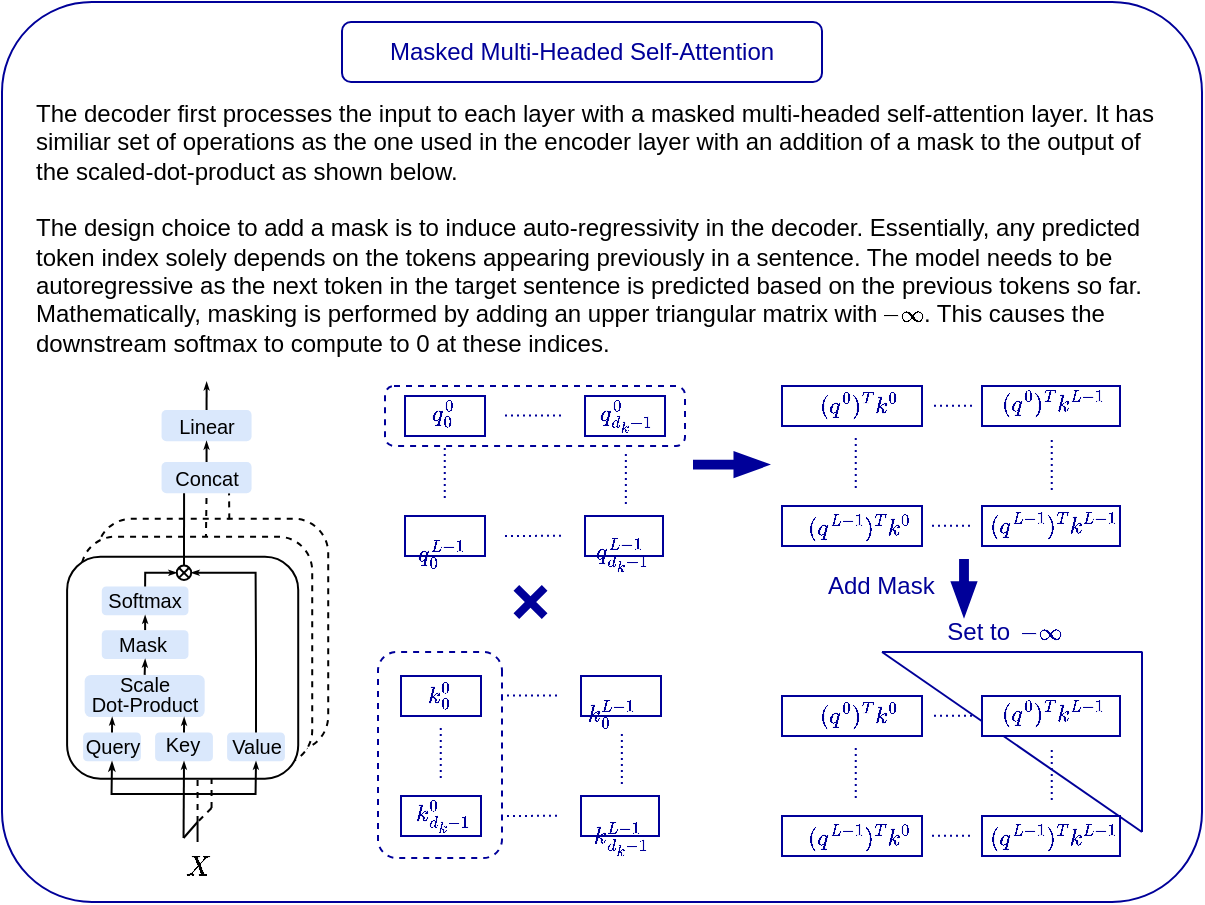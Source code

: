 <mxfile version="21.6.5" type="device">
  <diagram name="Page-1" id="nXqlTPuEWZttkAlKJWpj">
    <mxGraphModel dx="683" dy="414" grid="1" gridSize="10" guides="1" tooltips="1" connect="1" arrows="1" fold="1" page="1" pageScale="1" pageWidth="850" pageHeight="1100" math="1" shadow="0">
      <root>
        <mxCell id="0" />
        <mxCell id="1" parent="0" />
        <mxCell id="XnjCDIcHjmMH2OgmWB8k-35" value="" style="rounded=1;whiteSpace=wrap;html=1;strokeColor=#000099;arcSize=10;" parent="1" vertex="1">
          <mxGeometry x="80" y="60" width="600" height="450" as="geometry" />
        </mxCell>
        <mxCell id="XnjCDIcHjmMH2OgmWB8k-37" value="&lt;font color=&quot;#000099&quot;&gt;Masked Multi-Headed Self-Attention&lt;/font&gt;" style="rounded=1;whiteSpace=wrap;html=1;strokeColor=#000099;" parent="1" vertex="1">
          <mxGeometry x="250" y="70" width="240" height="30" as="geometry" />
        </mxCell>
        <mxCell id="0KHWkNFv0CEmFGJm_ItT-56" value="" style="group" parent="1" vertex="1" connectable="0">
          <mxGeometry x="110" y="250" width="133.11" height="257.003" as="geometry" />
        </mxCell>
        <mxCell id="0KHWkNFv0CEmFGJm_ItT-4" value="" style="endArrow=classic;html=1;rounded=0;entryX=0;entryY=0.5;entryDx=0;entryDy=0;dashed=1;" parent="0KHWkNFv0CEmFGJm_ItT-56" edge="1">
          <mxGeometry width="50" height="50" relative="1" as="geometry">
            <mxPoint x="74.78" y="213.003" as="sourcePoint" />
            <mxPoint x="74.78" y="170.003" as="targetPoint" />
          </mxGeometry>
        </mxCell>
        <mxCell id="0KHWkNFv0CEmFGJm_ItT-5" value="" style="endArrow=classic;html=1;rounded=0;entryX=0;entryY=0.5;entryDx=0;entryDy=0;dashed=1;" parent="0KHWkNFv0CEmFGJm_ItT-56" edge="1">
          <mxGeometry width="50" height="50" relative="1" as="geometry">
            <mxPoint x="67.78" y="220.003" as="sourcePoint" />
            <mxPoint x="67.78" y="177.003" as="targetPoint" />
          </mxGeometry>
        </mxCell>
        <mxCell id="0KHWkNFv0CEmFGJm_ItT-6" value="" style="rounded=1;whiteSpace=wrap;html=1;dashed=1;rotation=-90;" parent="0KHWkNFv0CEmFGJm_ItT-56" vertex="1">
          <mxGeometry x="17.33" y="68.563" width="116" height="115.56" as="geometry" />
        </mxCell>
        <mxCell id="0KHWkNFv0CEmFGJm_ItT-7" style="edgeStyle=orthogonalEdgeStyle;rounded=0;orthogonalLoop=1;jettySize=auto;html=1;exitX=1;exitY=0.5;exitDx=0;exitDy=0;endArrow=none;endFill=0;dashed=1;entryX=0.5;entryY=1;entryDx=0;entryDy=0;" parent="0KHWkNFv0CEmFGJm_ItT-56" target="0KHWkNFv0CEmFGJm_ItT-28" edge="1">
          <mxGeometry relative="1" as="geometry">
            <mxPoint x="71.78" y="69.003" as="targetPoint" />
            <mxPoint x="71.78" y="91.003" as="sourcePoint" />
          </mxGeometry>
        </mxCell>
        <mxCell id="0KHWkNFv0CEmFGJm_ItT-8" value="" style="rounded=1;whiteSpace=wrap;html=1;dashed=1;rotation=-90;" parent="0KHWkNFv0CEmFGJm_ItT-56" vertex="1">
          <mxGeometry x="10.33" y="76.553" width="114" height="115.56" as="geometry" />
        </mxCell>
        <mxCell id="0KHWkNFv0CEmFGJm_ItT-9" value="" style="rounded=1;whiteSpace=wrap;html=1;rotation=-90;" parent="0KHWkNFv0CEmFGJm_ItT-56" vertex="1">
          <mxGeometry x="4.83" y="85.053" width="111" height="115.56" as="geometry" />
        </mxCell>
        <mxCell id="0KHWkNFv0CEmFGJm_ItT-10" value="" style="rounded=1;whiteSpace=wrap;html=1;fillColor=#dae8fc;strokeColor=none;rotation=-90;" parent="0KHWkNFv0CEmFGJm_ItT-56" vertex="1">
          <mxGeometry x="17.78" y="168.003" width="14.444" height="28.889" as="geometry" />
        </mxCell>
        <mxCell id="0KHWkNFv0CEmFGJm_ItT-11" value="" style="rounded=1;whiteSpace=wrap;html=1;fillColor=#dae8fc;strokeColor=none;rotation=-90;" parent="0KHWkNFv0CEmFGJm_ItT-56" vertex="1">
          <mxGeometry x="53.78" y="168.003" width="14.444" height="28.889" as="geometry" />
        </mxCell>
        <mxCell id="0KHWkNFv0CEmFGJm_ItT-12" value="" style="rounded=1;whiteSpace=wrap;html=1;fillColor=#dae8fc;strokeColor=none;rotation=-90;" parent="0KHWkNFv0CEmFGJm_ItT-56" vertex="1">
          <mxGeometry x="89.78" y="168.003" width="14.444" height="28.889" as="geometry" />
        </mxCell>
        <mxCell id="0KHWkNFv0CEmFGJm_ItT-13" value="" style="endArrow=classicThin;html=1;rounded=0;entryX=0;entryY=0.5;entryDx=0;entryDy=0;endSize=1;endFill=1;" parent="0KHWkNFv0CEmFGJm_ItT-56" target="0KHWkNFv0CEmFGJm_ItT-11" edge="1">
          <mxGeometry width="50" height="50" relative="1" as="geometry">
            <mxPoint x="60.78" y="228.003" as="sourcePoint" />
            <mxPoint x="74.78" y="235.003" as="targetPoint" />
          </mxGeometry>
        </mxCell>
        <mxCell id="0KHWkNFv0CEmFGJm_ItT-14" value="" style="endArrow=classicThin;html=1;rounded=0;entryX=0;entryY=0.5;entryDx=0;entryDy=0;endFill=1;endSize=2;" parent="0KHWkNFv0CEmFGJm_ItT-56" target="0KHWkNFv0CEmFGJm_ItT-10" edge="1">
          <mxGeometry width="50" height="50" relative="1" as="geometry">
            <mxPoint x="60.78" y="206.003" as="sourcePoint" />
            <mxPoint x="16.78" y="206.003" as="targetPoint" />
            <Array as="points">
              <mxPoint x="24.78" y="206.003" />
            </Array>
          </mxGeometry>
        </mxCell>
        <mxCell id="0KHWkNFv0CEmFGJm_ItT-15" value="" style="endArrow=classicThin;html=1;rounded=0;entryX=0;entryY=0.5;entryDx=0;entryDy=0;endSize=1;endFill=1;" parent="0KHWkNFv0CEmFGJm_ItT-56" target="0KHWkNFv0CEmFGJm_ItT-12" edge="1">
          <mxGeometry width="50" height="50" relative="1" as="geometry">
            <mxPoint x="60.78" y="206.003" as="sourcePoint" />
            <mxPoint x="24.78" y="184.003" as="targetPoint" />
            <Array as="points">
              <mxPoint x="96.78" y="206.003" />
            </Array>
          </mxGeometry>
        </mxCell>
        <mxCell id="0KHWkNFv0CEmFGJm_ItT-16" value="" style="endArrow=none;html=1;rounded=0;" parent="0KHWkNFv0CEmFGJm_ItT-56" edge="1">
          <mxGeometry width="50" height="50" relative="1" as="geometry">
            <mxPoint x="67.78" y="220.003" as="sourcePoint" />
            <mxPoint x="60.78" y="228.003" as="targetPoint" />
          </mxGeometry>
        </mxCell>
        <mxCell id="0KHWkNFv0CEmFGJm_ItT-17" value="" style="endArrow=none;html=1;rounded=0;dashed=1;" parent="0KHWkNFv0CEmFGJm_ItT-56" edge="1">
          <mxGeometry width="50" height="50" relative="1" as="geometry">
            <mxPoint x="74.78" y="213.003" as="sourcePoint" />
            <mxPoint x="67.78" y="220.003" as="targetPoint" />
          </mxGeometry>
        </mxCell>
        <mxCell id="0KHWkNFv0CEmFGJm_ItT-23" value="" style="rounded=1;whiteSpace=wrap;html=1;fillColor=#dae8fc;strokeColor=none;rotation=-90;" parent="0KHWkNFv0CEmFGJm_ItT-56" vertex="1">
          <mxGeometry x="34.34" y="87.783" width="14.444" height="43.333" as="geometry" />
        </mxCell>
        <mxCell id="0KHWkNFv0CEmFGJm_ItT-24" value="" style="verticalLabelPosition=bottom;verticalAlign=top;html=1;shape=mxgraph.flowchart.summing_function;rotation=-45;" parent="0KHWkNFv0CEmFGJm_ItT-56" vertex="1">
          <mxGeometry x="57.39" y="91.783" width="7.222" height="7.222" as="geometry" />
        </mxCell>
        <mxCell id="0KHWkNFv0CEmFGJm_ItT-55" style="edgeStyle=orthogonalEdgeStyle;rounded=0;orthogonalLoop=1;jettySize=auto;html=1;exitX=1;exitY=0.5;exitDx=0;exitDy=0;entryX=0.855;entryY=0.855;entryDx=0;entryDy=0;entryPerimeter=0;endSize=1;endArrow=classicThin;endFill=1;" parent="0KHWkNFv0CEmFGJm_ItT-56" source="0KHWkNFv0CEmFGJm_ItT-12" target="0KHWkNFv0CEmFGJm_ItT-24" edge="1">
          <mxGeometry relative="1" as="geometry">
            <Array as="points">
              <mxPoint x="96.78" y="138.003" />
              <mxPoint x="96.78" y="95.003" />
            </Array>
          </mxGeometry>
        </mxCell>
        <mxCell id="0KHWkNFv0CEmFGJm_ItT-41" style="edgeStyle=orthogonalEdgeStyle;rounded=0;orthogonalLoop=1;jettySize=auto;html=1;exitX=1;exitY=0.5;exitDx=0;exitDy=0;entryX=0.145;entryY=0.145;entryDx=0;entryDy=0;entryPerimeter=0;endArrow=classicThin;endFill=1;endSize=1;" parent="0KHWkNFv0CEmFGJm_ItT-56" source="0KHWkNFv0CEmFGJm_ItT-23" target="0KHWkNFv0CEmFGJm_ItT-24" edge="1">
          <mxGeometry relative="1" as="geometry">
            <Array as="points">
              <mxPoint x="41.78" y="95.003" />
            </Array>
          </mxGeometry>
        </mxCell>
        <mxCell id="0KHWkNFv0CEmFGJm_ItT-26" value="" style="endArrow=none;html=1;rounded=0;exitX=0.997;exitY=0.572;exitDx=0;exitDy=0;dashed=1;entryX=0.75;entryY=1;entryDx=0;entryDy=0;exitPerimeter=0;" parent="0KHWkNFv0CEmFGJm_ItT-56" source="0KHWkNFv0CEmFGJm_ItT-6" target="0KHWkNFv0CEmFGJm_ItT-28" edge="1">
          <mxGeometry width="50" height="50" relative="1" as="geometry">
            <mxPoint x="81.78" y="83.003" as="sourcePoint" />
            <mxPoint x="81.78" y="62.003" as="targetPoint" />
            <Array as="points" />
          </mxGeometry>
        </mxCell>
        <mxCell id="0KHWkNFv0CEmFGJm_ItT-28" value="&lt;font style=&quot;font-size: 10px;&quot;&gt;Concat&lt;/font&gt;" style="rounded=1;whiteSpace=wrap;html=1;fillColor=#dae8fc;strokeColor=none;rotation=0;" parent="0KHWkNFv0CEmFGJm_ItT-56" vertex="1">
          <mxGeometry x="49.78" y="40.003" width="45" height="15.61" as="geometry" />
        </mxCell>
        <mxCell id="0KHWkNFv0CEmFGJm_ItT-29" style="edgeStyle=orthogonalEdgeStyle;rounded=0;orthogonalLoop=1;jettySize=auto;html=1;exitX=0.855;exitY=0.145;exitDx=0;exitDy=0;endArrow=none;endFill=0;entryX=0.25;entryY=1;entryDx=0;entryDy=0;exitPerimeter=0;" parent="0KHWkNFv0CEmFGJm_ItT-56" source="0KHWkNFv0CEmFGJm_ItT-24" target="0KHWkNFv0CEmFGJm_ItT-28" edge="1">
          <mxGeometry relative="1" as="geometry">
            <mxPoint x="60.78" y="72.003" as="targetPoint" />
          </mxGeometry>
        </mxCell>
        <mxCell id="0KHWkNFv0CEmFGJm_ItT-34" value="" style="rounded=1;whiteSpace=wrap;html=1;fillColor=#dae8fc;strokeColor=none;rotation=-90;" parent="0KHWkNFv0CEmFGJm_ItT-56" vertex="1">
          <mxGeometry x="30.78" y="127.003" width="21.11" height="60" as="geometry" />
        </mxCell>
        <mxCell id="0KHWkNFv0CEmFGJm_ItT-52" style="edgeStyle=orthogonalEdgeStyle;rounded=0;orthogonalLoop=1;jettySize=auto;html=1;exitX=1;exitY=0.5;exitDx=0;exitDy=0;entryX=0;entryY=0.229;entryDx=0;entryDy=0;entryPerimeter=0;endSize=1;endArrow=classicThin;endFill=1;" parent="0KHWkNFv0CEmFGJm_ItT-56" source="0KHWkNFv0CEmFGJm_ItT-10" target="0KHWkNFv0CEmFGJm_ItT-34" edge="1">
          <mxGeometry relative="1" as="geometry" />
        </mxCell>
        <mxCell id="0KHWkNFv0CEmFGJm_ItT-54" style="edgeStyle=orthogonalEdgeStyle;rounded=0;orthogonalLoop=1;jettySize=auto;html=1;exitX=1;exitY=0.5;exitDx=0;exitDy=0;entryX=-0.003;entryY=0.829;entryDx=0;entryDy=0;entryPerimeter=0;endSize=1;endArrow=classicThin;endFill=1;" parent="0KHWkNFv0CEmFGJm_ItT-56" source="0KHWkNFv0CEmFGJm_ItT-11" target="0KHWkNFv0CEmFGJm_ItT-34" edge="1">
          <mxGeometry relative="1" as="geometry" />
        </mxCell>
        <mxCell id="0KHWkNFv0CEmFGJm_ItT-36" value="" style="endArrow=none;html=1;rounded=0;" parent="0KHWkNFv0CEmFGJm_ItT-56" edge="1">
          <mxGeometry width="50" height="50" relative="1" as="geometry">
            <mxPoint x="67.78" y="230.003" as="sourcePoint" />
            <mxPoint x="67.78" y="220.003" as="targetPoint" />
          </mxGeometry>
        </mxCell>
        <mxCell id="0KHWkNFv0CEmFGJm_ItT-37" value="$$X$$" style="text;html=1;align=center;verticalAlign=middle;resizable=0;points=[];autosize=1;strokeColor=none;fillColor=none;rotation=0;" parent="0KHWkNFv0CEmFGJm_ItT-56" vertex="1">
          <mxGeometry x="37.78" y="227.003" width="60" height="30" as="geometry" />
        </mxCell>
        <mxCell id="0KHWkNFv0CEmFGJm_ItT-39" style="edgeStyle=orthogonalEdgeStyle;rounded=0;orthogonalLoop=1;jettySize=auto;html=1;exitX=0.5;exitY=0;exitDx=0;exitDy=0;endSize=1;endArrow=classicThin;endFill=1;" parent="0KHWkNFv0CEmFGJm_ItT-56" source="0KHWkNFv0CEmFGJm_ItT-31" edge="1">
          <mxGeometry relative="1" as="geometry">
            <mxPoint x="72.322" as="targetPoint" />
          </mxGeometry>
        </mxCell>
        <mxCell id="0KHWkNFv0CEmFGJm_ItT-31" value="&lt;font style=&quot;font-size: 10px;&quot;&gt;Linear&lt;/font&gt;" style="rounded=1;whiteSpace=wrap;html=1;fillColor=#dae8fc;strokeColor=none;rotation=0;" parent="0KHWkNFv0CEmFGJm_ItT-56" vertex="1">
          <mxGeometry x="49.78" y="14.003" width="45" height="15.61" as="geometry" />
        </mxCell>
        <mxCell id="0KHWkNFv0CEmFGJm_ItT-32" style="edgeStyle=orthogonalEdgeStyle;rounded=0;orthogonalLoop=1;jettySize=auto;html=1;exitX=0.5;exitY=0;exitDx=0;exitDy=0;entryX=0.5;entryY=1;entryDx=0;entryDy=0;endSize=1;endArrow=classicThin;endFill=1;" parent="0KHWkNFv0CEmFGJm_ItT-56" source="0KHWkNFv0CEmFGJm_ItT-28" target="0KHWkNFv0CEmFGJm_ItT-31" edge="1">
          <mxGeometry relative="1" as="geometry">
            <mxPoint x="126.72" y="25.613" as="sourcePoint" />
          </mxGeometry>
        </mxCell>
        <mxCell id="0KHWkNFv0CEmFGJm_ItT-46" style="edgeStyle=orthogonalEdgeStyle;rounded=0;orthogonalLoop=1;jettySize=auto;html=1;exitX=1;exitY=0.5;exitDx=0;exitDy=0;entryX=0;entryY=0.5;entryDx=0;entryDy=0;endSize=1;endArrow=classicThin;endFill=1;" parent="0KHWkNFv0CEmFGJm_ItT-56" source="0KHWkNFv0CEmFGJm_ItT-43" target="0KHWkNFv0CEmFGJm_ItT-23" edge="1">
          <mxGeometry relative="1" as="geometry" />
        </mxCell>
        <mxCell id="0KHWkNFv0CEmFGJm_ItT-43" value="" style="rounded=1;whiteSpace=wrap;html=1;fillColor=#dae8fc;strokeColor=none;rotation=-90;" parent="0KHWkNFv0CEmFGJm_ItT-56" vertex="1">
          <mxGeometry x="34.34" y="109.673" width="14.444" height="43.333" as="geometry" />
        </mxCell>
        <mxCell id="0KHWkNFv0CEmFGJm_ItT-19" value="&lt;font style=&quot;font-size: 10px;&quot;&gt;Query&lt;/font&gt;" style="text;html=1;align=center;verticalAlign=middle;resizable=0;points=[];autosize=1;strokeColor=none;fillColor=none;rotation=0;" parent="0KHWkNFv0CEmFGJm_ItT-56" vertex="1">
          <mxGeometry y="166.893" width="50" height="30" as="geometry" />
        </mxCell>
        <mxCell id="0KHWkNFv0CEmFGJm_ItT-35" value="&lt;p style=&quot;line-height: 70%;&quot;&gt;&lt;font style=&quot;font-size: 10px;&quot;&gt;Scale &lt;br&gt;Dot-Product&lt;br&gt;&lt;/font&gt;&lt;/p&gt;" style="text;html=1;align=center;verticalAlign=middle;resizable=0;points=[];autosize=1;strokeColor=none;fillColor=none;rotation=0;" parent="0KHWkNFv0CEmFGJm_ItT-56" vertex="1">
          <mxGeometry x="0.56" y="126.123" width="80" height="60" as="geometry" />
        </mxCell>
        <mxCell id="0KHWkNFv0CEmFGJm_ItT-18" value="&lt;font style=&quot;font-size: 10px;&quot;&gt;Key&lt;/font&gt;" style="text;html=1;align=center;verticalAlign=middle;resizable=0;points=[];autosize=1;strokeColor=none;fillColor=none;rotation=0;" parent="0KHWkNFv0CEmFGJm_ItT-56" vertex="1">
          <mxGeometry x="39.78" y="165.893" width="40" height="30" as="geometry" />
        </mxCell>
        <mxCell id="0KHWkNFv0CEmFGJm_ItT-20" value="&lt;font style=&quot;font-size: 10px;&quot;&gt;Value&lt;/font&gt;" style="text;html=1;align=center;verticalAlign=middle;resizable=0;points=[];autosize=1;strokeColor=none;fillColor=none;rotation=0;" parent="0KHWkNFv0CEmFGJm_ItT-56" vertex="1">
          <mxGeometry x="72.22" y="166.893" width="50" height="30" as="geometry" />
        </mxCell>
        <mxCell id="0KHWkNFv0CEmFGJm_ItT-44" value="&lt;font style=&quot;font-size: 10px;&quot;&gt;Mask&lt;/font&gt;" style="text;html=1;align=center;verticalAlign=middle;resizable=0;points=[];autosize=1;strokeColor=none;fillColor=none;rotation=0;" parent="0KHWkNFv0CEmFGJm_ItT-56" vertex="1">
          <mxGeometry x="14.61" y="116.343" width="50" height="30" as="geometry" />
        </mxCell>
        <mxCell id="0KHWkNFv0CEmFGJm_ItT-38" value="&lt;font style=&quot;font-size: 10px;&quot;&gt;Softmax&lt;/font&gt;" style="text;html=1;align=center;verticalAlign=middle;resizable=0;points=[];autosize=1;strokeColor=none;fillColor=none;rotation=0;" parent="0KHWkNFv0CEmFGJm_ItT-56" vertex="1">
          <mxGeometry x="10.56" y="94.453" width="60" height="30" as="geometry" />
        </mxCell>
        <mxCell id="0KHWkNFv0CEmFGJm_ItT-47" style="edgeStyle=orthogonalEdgeStyle;rounded=0;orthogonalLoop=1;jettySize=auto;html=1;exitX=1;exitY=0.5;exitDx=0;exitDy=0;entryX=0;entryY=0.5;entryDx=0;entryDy=0;endSize=1;endArrow=classicThin;endFill=1;" parent="0KHWkNFv0CEmFGJm_ItT-56" source="0KHWkNFv0CEmFGJm_ItT-34" target="0KHWkNFv0CEmFGJm_ItT-43" edge="1">
          <mxGeometry relative="1" as="geometry" />
        </mxCell>
        <mxCell id="0KHWkNFv0CEmFGJm_ItT-104" value="" style="shape=cross;whiteSpace=wrap;html=1;fillColor=#000099;strokeColor=none;rotation=45;" parent="1" vertex="1">
          <mxGeometry x="334.25" y="350" width="20" height="20" as="geometry" />
        </mxCell>
        <mxCell id="0KHWkNFv0CEmFGJm_ItT-135" value="" style="group" parent="1" vertex="1" connectable="0">
          <mxGeometry x="260" y="250" width="182" height="92" as="geometry" />
        </mxCell>
        <mxCell id="0KHWkNFv0CEmFGJm_ItT-105" value="" style="rounded=1;whiteSpace=wrap;html=1;dashed=1;strokeColor=#000099;" parent="0KHWkNFv0CEmFGJm_ItT-135" vertex="1">
          <mxGeometry x="11.5" y="2" width="150" height="30" as="geometry" />
        </mxCell>
        <mxCell id="0KHWkNFv0CEmFGJm_ItT-58" value="" style="rounded=0;whiteSpace=wrap;html=1;fontColor=#000099;strokeColor=#000099;" parent="0KHWkNFv0CEmFGJm_ItT-135" vertex="1">
          <mxGeometry x="21.5" y="7" width="40" height="20" as="geometry" />
        </mxCell>
        <mxCell id="0KHWkNFv0CEmFGJm_ItT-60" value="" style="rounded=0;whiteSpace=wrap;html=1;fontColor=#000099;strokeColor=#000099;" parent="0KHWkNFv0CEmFGJm_ItT-135" vertex="1">
          <mxGeometry x="111.5" y="7" width="40" height="20" as="geometry" />
        </mxCell>
        <mxCell id="0KHWkNFv0CEmFGJm_ItT-61" value="" style="rounded=0;whiteSpace=wrap;html=1;fontColor=#000099;strokeColor=#000099;" parent="0KHWkNFv0CEmFGJm_ItT-135" vertex="1">
          <mxGeometry x="21.5" y="67" width="40" height="20" as="geometry" />
        </mxCell>
        <mxCell id="0KHWkNFv0CEmFGJm_ItT-62" value="" style="rounded=0;whiteSpace=wrap;html=1;fontColor=#000099;strokeColor=#000099;" parent="0KHWkNFv0CEmFGJm_ItT-135" vertex="1">
          <mxGeometry x="111.5" y="67" width="39" height="20" as="geometry" />
        </mxCell>
        <mxCell id="0KHWkNFv0CEmFGJm_ItT-64" value="&lt;font style=&quot;font-size: 10px;&quot;&gt;$$q^{0}_0$$&lt;/font&gt;" style="text;html=1;align=center;verticalAlign=middle;resizable=0;points=[];autosize=1;strokeColor=none;fillColor=none;fontColor=#000099;" parent="0KHWkNFv0CEmFGJm_ItT-135" vertex="1">
          <mxGeometry width="80" height="30" as="geometry" />
        </mxCell>
        <mxCell id="0KHWkNFv0CEmFGJm_ItT-65" value="&lt;font style=&quot;font-size: 10px;&quot;&gt;$$q^0_{d_k-1}$$&lt;/font&gt;" style="text;html=1;align=center;verticalAlign=middle;resizable=0;points=[];autosize=1;strokeColor=none;fillColor=none;fontColor=#000099;" parent="0KHWkNFv0CEmFGJm_ItT-135" vertex="1">
          <mxGeometry x="82" y="2" width="100" height="30" as="geometry" />
        </mxCell>
        <mxCell id="0KHWkNFv0CEmFGJm_ItT-66" value="&lt;span style=&quot;font-family: Helvetica; font-style: normal; font-variant-ligatures: normal; font-variant-caps: normal; font-weight: 400; letter-spacing: normal; orphans: 2; text-align: center; text-indent: 0px; text-transform: none; widows: 2; word-spacing: 0px; -webkit-text-stroke-width: 0px; background-color: rgb(251, 251, 251); text-decoration-thickness: initial; text-decoration-style: initial; text-decoration-color: initial; float: none; display: inline !important;&quot;&gt;&lt;font style=&quot;font-size: 10px;&quot;&gt;$$q^{L-1}_0$$&lt;/font&gt;&lt;/span&gt;" style="text;whiteSpace=wrap;html=1;fontColor=#000099;" parent="0KHWkNFv0CEmFGJm_ItT-135" vertex="1">
          <mxGeometry x="26" y="61.5" width="30" height="15" as="geometry" />
        </mxCell>
        <mxCell id="0KHWkNFv0CEmFGJm_ItT-67" value="&lt;span style=&quot;font-family: Helvetica; font-style: normal; font-variant-ligatures: normal; font-variant-caps: normal; font-weight: 400; letter-spacing: normal; orphans: 2; text-align: center; text-indent: 0px; text-transform: none; widows: 2; word-spacing: 0px; -webkit-text-stroke-width: 0px; background-color: rgb(251, 251, 251); text-decoration-thickness: initial; text-decoration-style: initial; text-decoration-color: initial; float: none; display: inline !important;&quot;&gt;&lt;font style=&quot;font-size: 10px;&quot;&gt;$$q^{L-1}_{d_k - 1}$$&lt;/font&gt;&lt;/span&gt;" style="text;whiteSpace=wrap;html=1;fontColor=#000099;" parent="0KHWkNFv0CEmFGJm_ItT-135" vertex="1">
          <mxGeometry x="115" y="61" width="30" height="12" as="geometry" />
        </mxCell>
        <mxCell id="0KHWkNFv0CEmFGJm_ItT-69" value="" style="endArrow=none;dashed=1;html=1;rounded=0;dashPattern=1 2;strokeWidth=1;strokeColor=#000099;" parent="0KHWkNFv0CEmFGJm_ItT-135" edge="1">
          <mxGeometry width="50" height="50" relative="1" as="geometry">
            <mxPoint x="71.5" y="16.79" as="sourcePoint" />
            <mxPoint x="101.5" y="16.79" as="targetPoint" />
          </mxGeometry>
        </mxCell>
        <mxCell id="0KHWkNFv0CEmFGJm_ItT-70" value="" style="endArrow=none;dashed=1;html=1;rounded=0;dashPattern=1 2;strokeWidth=1;strokeColor=#000099;" parent="0KHWkNFv0CEmFGJm_ItT-135" edge="1">
          <mxGeometry width="50" height="50" relative="1" as="geometry">
            <mxPoint x="71.5" y="77" as="sourcePoint" />
            <mxPoint x="101.5" y="76.88" as="targetPoint" />
          </mxGeometry>
        </mxCell>
        <mxCell id="0KHWkNFv0CEmFGJm_ItT-71" value="" style="endArrow=none;dashed=1;html=1;rounded=0;dashPattern=1 2;strokeWidth=1;strokeColor=#000099;" parent="0KHWkNFv0CEmFGJm_ItT-135" edge="1">
          <mxGeometry width="50" height="50" relative="1" as="geometry">
            <mxPoint x="41.38" y="58" as="sourcePoint" />
            <mxPoint x="41.38" y="33" as="targetPoint" />
          </mxGeometry>
        </mxCell>
        <mxCell id="0KHWkNFv0CEmFGJm_ItT-72" value="" style="endArrow=none;dashed=1;html=1;rounded=0;dashPattern=1 2;strokeWidth=1;strokeColor=#000099;" parent="0KHWkNFv0CEmFGJm_ItT-135" edge="1">
          <mxGeometry width="50" height="50" relative="1" as="geometry">
            <mxPoint x="131.93" y="61" as="sourcePoint" />
            <mxPoint x="131.93" y="36" as="targetPoint" />
          </mxGeometry>
        </mxCell>
        <mxCell id="0KHWkNFv0CEmFGJm_ItT-159" value="" style="group" parent="1" vertex="1" connectable="0">
          <mxGeometry x="250" y="380" width="174.5" height="108" as="geometry" />
        </mxCell>
        <mxCell id="0KHWkNFv0CEmFGJm_ItT-137" value="" style="rounded=1;whiteSpace=wrap;html=1;dashed=1;strokeColor=#000099;rotation=90;" parent="0KHWkNFv0CEmFGJm_ItT-159" vertex="1">
          <mxGeometry x="-2.5" y="25.5" width="103" height="62" as="geometry" />
        </mxCell>
        <mxCell id="0KHWkNFv0CEmFGJm_ItT-138" value="" style="rounded=0;whiteSpace=wrap;html=1;fontColor=#000099;strokeColor=#000099;" parent="0KHWkNFv0CEmFGJm_ItT-159" vertex="1">
          <mxGeometry x="29.5" y="17" width="40" height="20" as="geometry" />
        </mxCell>
        <mxCell id="0KHWkNFv0CEmFGJm_ItT-139" value="" style="rounded=0;whiteSpace=wrap;html=1;fontColor=#000099;strokeColor=#000099;" parent="0KHWkNFv0CEmFGJm_ItT-159" vertex="1">
          <mxGeometry x="119.5" y="17" width="40" height="20" as="geometry" />
        </mxCell>
        <mxCell id="0KHWkNFv0CEmFGJm_ItT-140" value="" style="rounded=0;whiteSpace=wrap;html=1;fontColor=#000099;strokeColor=#000099;" parent="0KHWkNFv0CEmFGJm_ItT-159" vertex="1">
          <mxGeometry x="29.5" y="77" width="40" height="20" as="geometry" />
        </mxCell>
        <mxCell id="0KHWkNFv0CEmFGJm_ItT-141" value="" style="rounded=0;whiteSpace=wrap;html=1;fontColor=#000099;strokeColor=#000099;" parent="0KHWkNFv0CEmFGJm_ItT-159" vertex="1">
          <mxGeometry x="119.5" y="77" width="39" height="20" as="geometry" />
        </mxCell>
        <mxCell id="0KHWkNFv0CEmFGJm_ItT-142" value="&lt;font style=&quot;font-size: 10px;&quot;&gt;$$k^{0}_0$$&lt;/font&gt;" style="text;html=1;align=center;verticalAlign=middle;resizable=0;points=[];autosize=1;strokeColor=none;fillColor=none;fontColor=#000099;container=0;" parent="0KHWkNFv0CEmFGJm_ItT-159" vertex="1">
          <mxGeometry x="8" y="11" width="80" height="30" as="geometry" />
        </mxCell>
        <mxCell id="0KHWkNFv0CEmFGJm_ItT-143" value="&lt;font style=&quot;font-size: 10px;&quot;&gt;$$k^0_{d_k-1}$$&lt;/font&gt;" style="text;html=1;align=center;verticalAlign=middle;resizable=0;points=[];autosize=1;strokeColor=none;fillColor=none;fontColor=#000099;" parent="0KHWkNFv0CEmFGJm_ItT-159" vertex="1">
          <mxGeometry y="72" width="100" height="30" as="geometry" />
        </mxCell>
        <mxCell id="0KHWkNFv0CEmFGJm_ItT-144" value="&lt;span style=&quot;font-family: Helvetica; font-style: normal; font-variant-ligatures: normal; font-variant-caps: normal; font-weight: 400; letter-spacing: normal; orphans: 2; text-align: center; text-indent: 0px; text-transform: none; widows: 2; word-spacing: 0px; -webkit-text-stroke-width: 0px; background-color: rgb(251, 251, 251); text-decoration-thickness: initial; text-decoration-style: initial; text-decoration-color: initial; float: none; display: inline !important;&quot;&gt;&lt;font style=&quot;font-size: 10px;&quot;&gt;$$k^{L-1}_0$$&lt;/font&gt;&lt;/span&gt;" style="text;whiteSpace=wrap;html=1;fontColor=#000099;" parent="0KHWkNFv0CEmFGJm_ItT-159" vertex="1">
          <mxGeometry x="121.25" y="11.5" width="35.5" height="15" as="geometry" />
        </mxCell>
        <mxCell id="0KHWkNFv0CEmFGJm_ItT-145" value="&lt;span style=&quot;font-family: Helvetica; font-style: normal; font-variant-ligatures: normal; font-variant-caps: normal; font-weight: 400; letter-spacing: normal; orphans: 2; text-align: center; text-indent: 0px; text-transform: none; widows: 2; word-spacing: 0px; -webkit-text-stroke-width: 0px; background-color: rgb(251, 251, 251); text-decoration-thickness: initial; text-decoration-style: initial; text-decoration-color: initial; float: none; display: inline !important;&quot;&gt;&lt;font style=&quot;font-size: 10px;&quot;&gt;$$k^{L-1}_{d_k - 1}$$&lt;/font&gt;&lt;/span&gt;" style="text;whiteSpace=wrap;html=1;fontColor=#000099;" parent="0KHWkNFv0CEmFGJm_ItT-159" vertex="1">
          <mxGeometry x="124" y="73" width="30" height="18" as="geometry" />
        </mxCell>
        <mxCell id="0KHWkNFv0CEmFGJm_ItT-146" value="" style="endArrow=none;dashed=1;html=1;rounded=0;dashPattern=1 2;strokeWidth=1;strokeColor=#000099;" parent="0KHWkNFv0CEmFGJm_ItT-159" edge="1">
          <mxGeometry width="50" height="50" relative="1" as="geometry">
            <mxPoint x="79.5" y="26.79" as="sourcePoint" />
            <mxPoint x="109.5" y="26.79" as="targetPoint" />
          </mxGeometry>
        </mxCell>
        <mxCell id="0KHWkNFv0CEmFGJm_ItT-147" value="" style="endArrow=none;dashed=1;html=1;rounded=0;dashPattern=1 2;strokeWidth=1;strokeColor=#000099;" parent="0KHWkNFv0CEmFGJm_ItT-159" edge="1">
          <mxGeometry width="50" height="50" relative="1" as="geometry">
            <mxPoint x="79.5" y="87" as="sourcePoint" />
            <mxPoint x="109.5" y="86.88" as="targetPoint" />
          </mxGeometry>
        </mxCell>
        <mxCell id="0KHWkNFv0CEmFGJm_ItT-148" value="" style="endArrow=none;dashed=1;html=1;rounded=0;dashPattern=1 2;strokeWidth=1;strokeColor=#000099;" parent="0KHWkNFv0CEmFGJm_ItT-159" edge="1">
          <mxGeometry width="50" height="50" relative="1" as="geometry">
            <mxPoint x="49.38" y="68" as="sourcePoint" />
            <mxPoint x="49.38" y="43" as="targetPoint" />
          </mxGeometry>
        </mxCell>
        <mxCell id="0KHWkNFv0CEmFGJm_ItT-149" value="" style="endArrow=none;dashed=1;html=1;rounded=0;dashPattern=1 2;strokeWidth=1;strokeColor=#000099;" parent="0KHWkNFv0CEmFGJm_ItT-159" edge="1">
          <mxGeometry width="50" height="50" relative="1" as="geometry">
            <mxPoint x="139.93" y="71" as="sourcePoint" />
            <mxPoint x="139.93" y="46" as="targetPoint" />
          </mxGeometry>
        </mxCell>
        <mxCell id="0KHWkNFv0CEmFGJm_ItT-161" value="" style="group" parent="1" vertex="1" connectable="0">
          <mxGeometry x="450" y="240" width="209.5" height="102" as="geometry" />
        </mxCell>
        <mxCell id="0KHWkNFv0CEmFGJm_ItT-156" value="" style="group" parent="0KHWkNFv0CEmFGJm_ItT-161" vertex="1" connectable="0">
          <mxGeometry y="1" width="189" height="101" as="geometry" />
        </mxCell>
        <mxCell id="0KHWkNFv0CEmFGJm_ItT-108" value="" style="rounded=0;whiteSpace=wrap;html=1;fontColor=#000099;strokeColor=#000099;" parent="0KHWkNFv0CEmFGJm_ItT-156" vertex="1">
          <mxGeometry x="20" y="11" width="70" height="20" as="geometry" />
        </mxCell>
        <mxCell id="0KHWkNFv0CEmFGJm_ItT-109" value="" style="rounded=0;whiteSpace=wrap;html=1;fontColor=#000099;strokeColor=#000099;" parent="0KHWkNFv0CEmFGJm_ItT-156" vertex="1">
          <mxGeometry x="120" y="11" width="69" height="20" as="geometry" />
        </mxCell>
        <mxCell id="0KHWkNFv0CEmFGJm_ItT-110" value="" style="rounded=0;whiteSpace=wrap;html=1;fontColor=#000099;strokeColor=#000099;" parent="0KHWkNFv0CEmFGJm_ItT-156" vertex="1">
          <mxGeometry x="20" y="71" width="70" height="20" as="geometry" />
        </mxCell>
        <mxCell id="0KHWkNFv0CEmFGJm_ItT-111" value="" style="rounded=0;whiteSpace=wrap;html=1;fontColor=#000099;strokeColor=#000099;" parent="0KHWkNFv0CEmFGJm_ItT-156" vertex="1">
          <mxGeometry x="120" y="71" width="69" height="20" as="geometry" />
        </mxCell>
        <mxCell id="0KHWkNFv0CEmFGJm_ItT-116" value="" style="endArrow=none;dashed=1;html=1;rounded=0;dashPattern=1 2;strokeWidth=1;strokeColor=#000099;" parent="0KHWkNFv0CEmFGJm_ItT-156" edge="1">
          <mxGeometry width="50" height="50" relative="1" as="geometry">
            <mxPoint x="96" y="20.88" as="sourcePoint" />
            <mxPoint x="116" y="20.88" as="targetPoint" />
          </mxGeometry>
        </mxCell>
        <mxCell id="0KHWkNFv0CEmFGJm_ItT-117" value="" style="endArrow=none;dashed=1;html=1;rounded=0;dashPattern=1 2;strokeWidth=1;strokeColor=#000099;" parent="0KHWkNFv0CEmFGJm_ItT-156" edge="1">
          <mxGeometry width="50" height="50" relative="1" as="geometry">
            <mxPoint x="95" y="80.88" as="sourcePoint" />
            <mxPoint x="115" y="80.88" as="targetPoint" />
          </mxGeometry>
        </mxCell>
        <mxCell id="0KHWkNFv0CEmFGJm_ItT-118" value="" style="endArrow=none;dashed=1;html=1;rounded=0;dashPattern=1 2;strokeWidth=1;strokeColor=#000099;" parent="0KHWkNFv0CEmFGJm_ItT-156" edge="1">
          <mxGeometry width="50" height="50" relative="1" as="geometry">
            <mxPoint x="56.88" y="62" as="sourcePoint" />
            <mxPoint x="56.88" y="37" as="targetPoint" />
          </mxGeometry>
        </mxCell>
        <mxCell id="0KHWkNFv0CEmFGJm_ItT-119" value="" style="endArrow=none;dashed=1;html=1;rounded=0;dashPattern=1 2;strokeWidth=1;strokeColor=#000099;" parent="0KHWkNFv0CEmFGJm_ItT-156" edge="1">
          <mxGeometry width="50" height="50" relative="1" as="geometry">
            <mxPoint x="154.88" y="63" as="sourcePoint" />
            <mxPoint x="154.88" y="38" as="targetPoint" />
          </mxGeometry>
        </mxCell>
        <mxCell id="0KHWkNFv0CEmFGJm_ItT-153" value="&lt;font style=&quot;font-size: 10px;&quot;&gt;$$(q^{L-1})^Tk^{0}&lt;br&gt;$$&lt;/font&gt;" style="text;html=1;align=center;verticalAlign=middle;resizable=0;points=[];autosize=1;strokeColor=none;fillColor=none;fontColor=#000099;" parent="0KHWkNFv0CEmFGJm_ItT-156" vertex="1">
          <mxGeometry x="3" y="61" width="110" height="40" as="geometry" />
        </mxCell>
        <mxCell id="0KHWkNFv0CEmFGJm_ItT-154" value="&lt;font style=&quot;font-size: 10px;&quot;&gt;$$(q^{0})^Tk^{0}&lt;br&gt;$$&lt;/font&gt;" style="text;html=1;align=center;verticalAlign=middle;resizable=0;points=[];autosize=1;strokeColor=none;fillColor=none;fontColor=#000099;" parent="0KHWkNFv0CEmFGJm_ItT-156" vertex="1">
          <mxGeometry x="8" width="100" height="40" as="geometry" />
        </mxCell>
        <mxCell id="0KHWkNFv0CEmFGJm_ItT-201" value="" style="shape=flexArrow;endArrow=classic;html=1;rounded=0;width=4.918;endSize=5.918;endWidth=7.718;strokeColor=none;fillColor=#000099;" parent="0KHWkNFv0CEmFGJm_ItT-156" edge="1">
          <mxGeometry width="50" height="50" relative="1" as="geometry">
            <mxPoint x="-25" y="50.3" as="sourcePoint" />
            <mxPoint x="15" y="50.3" as="targetPoint" />
          </mxGeometry>
        </mxCell>
        <mxCell id="0KHWkNFv0CEmFGJm_ItT-150" value="&lt;font style=&quot;font-size: 10px;&quot;&gt;$$(q^{L-1})^Tk^{L-1}&lt;br&gt;$$&lt;/font&gt;" style="text;html=1;align=center;verticalAlign=middle;resizable=0;points=[];autosize=1;strokeColor=none;fillColor=none;fontColor=#000099;" parent="0KHWkNFv0CEmFGJm_ItT-161" vertex="1">
          <mxGeometry x="99.5" y="61" width="110" height="40" as="geometry" />
        </mxCell>
        <mxCell id="0KHWkNFv0CEmFGJm_ItT-152" value="&lt;font style=&quot;font-size: 10px;&quot;&gt;$$(q^{0})^Tk^{L-1}&lt;br&gt;$$&lt;/font&gt;" style="text;html=1;align=center;verticalAlign=middle;resizable=0;points=[];autosize=1;strokeColor=none;fillColor=none;fontColor=#000099;" parent="0KHWkNFv0CEmFGJm_ItT-161" vertex="1">
          <mxGeometry x="99.5" width="110" height="40" as="geometry" />
        </mxCell>
        <mxCell id="0KHWkNFv0CEmFGJm_ItT-199" value="" style="group" parent="1" vertex="1" connectable="0">
          <mxGeometry x="450" y="360" width="209.5" height="137" as="geometry" />
        </mxCell>
        <mxCell id="0KHWkNFv0CEmFGJm_ItT-179" value="" style="endArrow=none;html=1;rounded=0;strokeColor=#000099;" parent="0KHWkNFv0CEmFGJm_ItT-199" edge="1">
          <mxGeometry width="50" height="50" relative="1" as="geometry">
            <mxPoint x="70" y="25" as="sourcePoint" />
            <mxPoint x="200.235" y="25" as="targetPoint" />
          </mxGeometry>
        </mxCell>
        <mxCell id="0KHWkNFv0CEmFGJm_ItT-195" value="" style="endArrow=none;html=1;rounded=0;strokeColor=#000099;" parent="0KHWkNFv0CEmFGJm_ItT-199" edge="1">
          <mxGeometry width="50" height="50" relative="1" as="geometry">
            <mxPoint x="70" y="25" as="sourcePoint" />
            <mxPoint x="200" y="115" as="targetPoint" />
          </mxGeometry>
        </mxCell>
        <mxCell id="0KHWkNFv0CEmFGJm_ItT-163" value="" style="group" parent="0KHWkNFv0CEmFGJm_ItT-199" vertex="1" connectable="0">
          <mxGeometry y="36" width="209.5" height="101" as="geometry" />
        </mxCell>
        <mxCell id="0KHWkNFv0CEmFGJm_ItT-164" value="" style="rounded=0;whiteSpace=wrap;html=1;fontColor=#000099;strokeColor=#000099;" parent="0KHWkNFv0CEmFGJm_ItT-163" vertex="1">
          <mxGeometry x="20" y="11" width="70" height="20" as="geometry" />
        </mxCell>
        <mxCell id="0KHWkNFv0CEmFGJm_ItT-165" value="" style="rounded=0;whiteSpace=wrap;html=1;fontColor=#000099;strokeColor=#000099;" parent="0KHWkNFv0CEmFGJm_ItT-163" vertex="1">
          <mxGeometry x="120" y="11" width="69" height="20" as="geometry" />
        </mxCell>
        <mxCell id="0KHWkNFv0CEmFGJm_ItT-166" value="" style="rounded=0;whiteSpace=wrap;html=1;fontColor=#000099;strokeColor=#000099;" parent="0KHWkNFv0CEmFGJm_ItT-163" vertex="1">
          <mxGeometry x="20" y="71" width="70" height="20" as="geometry" />
        </mxCell>
        <mxCell id="0KHWkNFv0CEmFGJm_ItT-167" value="" style="rounded=0;whiteSpace=wrap;html=1;fontColor=#000099;strokeColor=#000099;" parent="0KHWkNFv0CEmFGJm_ItT-163" vertex="1">
          <mxGeometry x="120" y="71" width="69" height="20" as="geometry" />
        </mxCell>
        <mxCell id="0KHWkNFv0CEmFGJm_ItT-168" value="" style="endArrow=none;dashed=1;html=1;rounded=0;dashPattern=1 2;strokeWidth=1;strokeColor=#000099;" parent="0KHWkNFv0CEmFGJm_ItT-163" edge="1">
          <mxGeometry width="50" height="50" relative="1" as="geometry">
            <mxPoint x="96" y="20.88" as="sourcePoint" />
            <mxPoint x="116" y="20.88" as="targetPoint" />
          </mxGeometry>
        </mxCell>
        <mxCell id="0KHWkNFv0CEmFGJm_ItT-169" value="" style="endArrow=none;dashed=1;html=1;rounded=0;dashPattern=1 2;strokeWidth=1;strokeColor=#000099;" parent="0KHWkNFv0CEmFGJm_ItT-163" edge="1">
          <mxGeometry width="50" height="50" relative="1" as="geometry">
            <mxPoint x="95" y="80.88" as="sourcePoint" />
            <mxPoint x="115" y="80.88" as="targetPoint" />
          </mxGeometry>
        </mxCell>
        <mxCell id="0KHWkNFv0CEmFGJm_ItT-170" value="" style="endArrow=none;dashed=1;html=1;rounded=0;dashPattern=1 2;strokeWidth=1;strokeColor=#000099;" parent="0KHWkNFv0CEmFGJm_ItT-163" edge="1">
          <mxGeometry width="50" height="50" relative="1" as="geometry">
            <mxPoint x="56.88" y="62" as="sourcePoint" />
            <mxPoint x="56.88" y="37" as="targetPoint" />
          </mxGeometry>
        </mxCell>
        <mxCell id="0KHWkNFv0CEmFGJm_ItT-171" value="" style="endArrow=none;dashed=1;html=1;rounded=0;dashPattern=1 2;strokeWidth=1;strokeColor=#000099;" parent="0KHWkNFv0CEmFGJm_ItT-163" edge="1">
          <mxGeometry width="50" height="50" relative="1" as="geometry">
            <mxPoint x="154.88" y="63" as="sourcePoint" />
            <mxPoint x="154.88" y="38" as="targetPoint" />
          </mxGeometry>
        </mxCell>
        <mxCell id="0KHWkNFv0CEmFGJm_ItT-172" value="&lt;font style=&quot;font-size: 10px;&quot;&gt;$$(q^{L-1})^Tk^{0}&lt;br&gt;$$&lt;/font&gt;" style="text;html=1;align=center;verticalAlign=middle;resizable=0;points=[];autosize=1;strokeColor=none;fillColor=none;fontColor=#000099;" parent="0KHWkNFv0CEmFGJm_ItT-163" vertex="1">
          <mxGeometry x="3" y="61" width="110" height="40" as="geometry" />
        </mxCell>
        <mxCell id="0KHWkNFv0CEmFGJm_ItT-173" value="&lt;font style=&quot;font-size: 10px;&quot;&gt;$$(q^{0})^Tk^{0}&lt;br&gt;$$&lt;/font&gt;" style="text;html=1;align=center;verticalAlign=middle;resizable=0;points=[];autosize=1;strokeColor=none;fillColor=none;fontColor=#000099;" parent="0KHWkNFv0CEmFGJm_ItT-163" vertex="1">
          <mxGeometry x="8" width="100" height="40" as="geometry" />
        </mxCell>
        <mxCell id="0KHWkNFv0CEmFGJm_ItT-174" value="&lt;font style=&quot;font-size: 10px;&quot;&gt;$$(q^{L-1})^Tk^{L-1}&lt;br&gt;$$&lt;/font&gt;" style="text;html=1;align=center;verticalAlign=middle;resizable=0;points=[];autosize=1;strokeColor=none;fillColor=none;fontColor=#000099;" parent="0KHWkNFv0CEmFGJm_ItT-163" vertex="1">
          <mxGeometry x="99.5" y="61" width="110" height="40" as="geometry" />
        </mxCell>
        <mxCell id="0KHWkNFv0CEmFGJm_ItT-175" value="&lt;font style=&quot;font-size: 10px;&quot;&gt;$$(q^{0})^Tk^{L-1}&lt;br&gt;$$&lt;/font&gt;" style="text;html=1;align=center;verticalAlign=middle;resizable=0;points=[];autosize=1;strokeColor=none;fillColor=none;fontColor=#000099;" parent="0KHWkNFv0CEmFGJm_ItT-199" vertex="1">
          <mxGeometry x="99.5" y="35" width="110" height="40" as="geometry" />
        </mxCell>
        <mxCell id="0KHWkNFv0CEmFGJm_ItT-177" value="" style="endArrow=none;html=1;rounded=0;strokeColor=#000099;" parent="0KHWkNFv0CEmFGJm_ItT-199" edge="1">
          <mxGeometry width="50" height="50" relative="1" as="geometry">
            <mxPoint x="200" y="115" as="sourcePoint" />
            <mxPoint x="200" y="25" as="targetPoint" />
          </mxGeometry>
        </mxCell>
        <mxCell id="0KHWkNFv0CEmFGJm_ItT-197" value="&lt;font color=&quot;#000099&quot;&gt;Set to&amp;nbsp;&lt;/font&gt;" style="text;html=1;strokeColor=none;fillColor=none;align=center;verticalAlign=middle;whiteSpace=wrap;rounded=0;" parent="0KHWkNFv0CEmFGJm_ItT-199" vertex="1">
          <mxGeometry x="90" width="60" height="30" as="geometry" />
        </mxCell>
        <mxCell id="0KHWkNFv0CEmFGJm_ItT-198" value="&lt;font style=&quot;font-size: 10px;&quot; color=&quot;#000099&quot;&gt;$$-\infty$$&lt;/font&gt;" style="text;html=1;strokeColor=none;fillColor=none;align=center;verticalAlign=middle;whiteSpace=wrap;rounded=0;" parent="0KHWkNFv0CEmFGJm_ItT-199" vertex="1">
          <mxGeometry x="120" width="60" height="30" as="geometry" />
        </mxCell>
        <mxCell id="0KHWkNFv0CEmFGJm_ItT-223" value="" style="group" parent="1" vertex="1" connectable="0">
          <mxGeometry x="491" y="338" width="70" height="30.82" as="geometry" />
        </mxCell>
        <mxCell id="0KHWkNFv0CEmFGJm_ItT-202" value="" style="shape=flexArrow;endArrow=classic;html=1;rounded=0;width=4.918;endSize=5.918;endWidth=7.718;strokeColor=none;fillColor=#000099;" parent="0KHWkNFv0CEmFGJm_ItT-223" edge="1">
          <mxGeometry width="50" height="50" relative="1" as="geometry">
            <mxPoint x="70" as="sourcePoint" />
            <mxPoint x="70" y="30.82" as="targetPoint" />
          </mxGeometry>
        </mxCell>
        <mxCell id="0KHWkNFv0CEmFGJm_ItT-222" value="&lt;div style=&quot;text-align: center;&quot;&gt;&lt;span style=&quot;background-color: initial;&quot;&gt;&lt;font color=&quot;#000099&quot;&gt;Add Mask&lt;/font&gt;&lt;/span&gt;&lt;/div&gt;" style="text;whiteSpace=wrap;html=1;" parent="0KHWkNFv0CEmFGJm_ItT-223" vertex="1">
          <mxGeometry width="70" height="28.136" as="geometry" />
        </mxCell>
        <mxCell id="0KHWkNFv0CEmFGJm_ItT-225" value="The decoder first processes the input to each layer with a masked multi-headed self-attention layer. It has similiar set of operations as the one used in the encoder layer with an addition of a mask to the output of the scaled-dot-product as shown below.&amp;nbsp;&lt;br&gt;&lt;br&gt;The design choice to add a mask is to induce auto-regressivity in the decoder. Essentially, any predicted token index solely depends on the tokens appearing previously in a sentence. The model needs to be autoregressive as the next token in the target sentence is predicted based on the previous tokens so far. Mathematically, masking is performed by adding an upper triangular matrix with&amp;nbsp; &amp;nbsp; &amp;nbsp; &amp;nbsp;. This causes the downstream softmax to compute to 0 at these indices." style="text;html=1;strokeColor=none;fillColor=none;align=left;verticalAlign=middle;whiteSpace=wrap;rounded=0;" parent="1" vertex="1">
          <mxGeometry x="95" y="103" width="570" height="140" as="geometry" />
        </mxCell>
        <mxCell id="0KHWkNFv0CEmFGJm_ItT-226" value="&lt;font style=&quot;font-size: 10px;&quot;&gt;$$-\infty$$&lt;/font&gt;" style="text;html=1;strokeColor=none;fillColor=none;align=center;verticalAlign=middle;whiteSpace=wrap;rounded=0;" parent="1" vertex="1">
          <mxGeometry x="501" y="201" width="60" height="30" as="geometry" />
        </mxCell>
      </root>
    </mxGraphModel>
  </diagram>
</mxfile>
